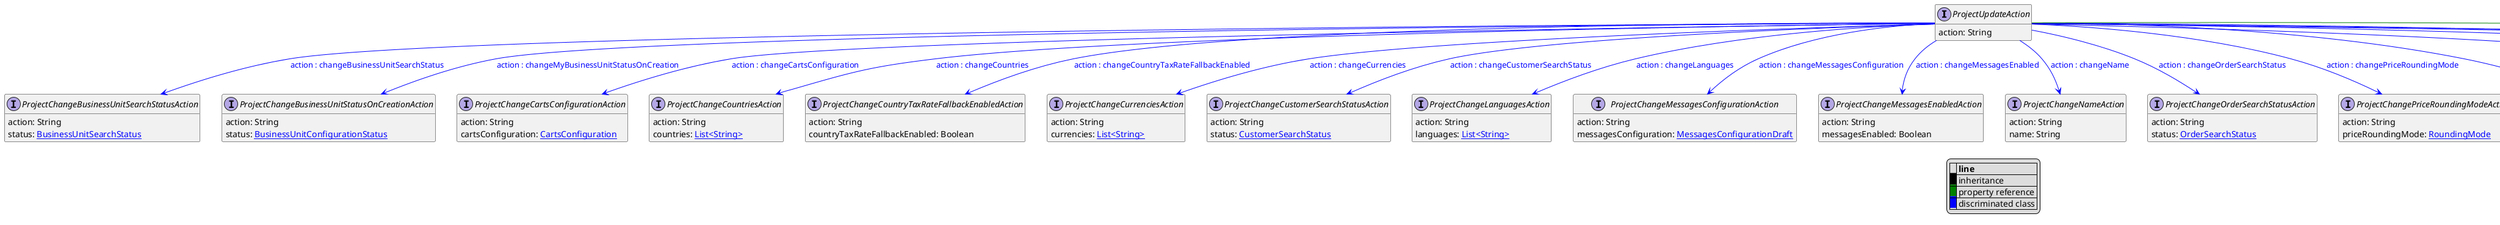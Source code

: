 @startuml

hide empty fields
hide empty methods
legend
|= |= line |
|<back:black>   </back>| inheritance |
|<back:green>   </back>| property reference |
|<back:blue>   </back>| discriminated class |
endlegend
interface ProjectUpdateAction [[ProjectUpdateAction.svg]]  {
    action: String
}


interface ProjectChangeBusinessUnitSearchStatusAction [[ProjectChangeBusinessUnitSearchStatusAction.svg]]  {
    action: String
    status: [[BusinessUnitSearchStatus.svg BusinessUnitSearchStatus]]
}
interface ProjectChangeBusinessUnitStatusOnCreationAction [[ProjectChangeBusinessUnitStatusOnCreationAction.svg]]  {
    action: String
    status: [[BusinessUnitConfigurationStatus.svg BusinessUnitConfigurationStatus]]
}
interface ProjectChangeCartsConfigurationAction [[ProjectChangeCartsConfigurationAction.svg]]  {
    action: String
    cartsConfiguration: [[CartsConfiguration.svg CartsConfiguration]]
}
interface ProjectChangeCountriesAction [[ProjectChangeCountriesAction.svg]]  {
    action: String
    countries: [[String.svg List<String>]]
}
interface ProjectChangeCountryTaxRateFallbackEnabledAction [[ProjectChangeCountryTaxRateFallbackEnabledAction.svg]]  {
    action: String
    countryTaxRateFallbackEnabled: Boolean
}
interface ProjectChangeCurrenciesAction [[ProjectChangeCurrenciesAction.svg]]  {
    action: String
    currencies: [[String.svg List<String>]]
}
interface ProjectChangeCustomerSearchStatusAction [[ProjectChangeCustomerSearchStatusAction.svg]]  {
    action: String
    status: [[CustomerSearchStatus.svg CustomerSearchStatus]]
}
interface ProjectChangeLanguagesAction [[ProjectChangeLanguagesAction.svg]]  {
    action: String
    languages: [[String.svg List<String>]]
}
interface ProjectChangeMessagesConfigurationAction [[ProjectChangeMessagesConfigurationAction.svg]]  {
    action: String
    messagesConfiguration: [[MessagesConfigurationDraft.svg MessagesConfigurationDraft]]
}
interface ProjectChangeMessagesEnabledAction [[ProjectChangeMessagesEnabledAction.svg]]  {
    action: String
    messagesEnabled: Boolean
}
interface ProjectChangeNameAction [[ProjectChangeNameAction.svg]]  {
    action: String
    name: String
}
interface ProjectChangeOrderSearchStatusAction [[ProjectChangeOrderSearchStatusAction.svg]]  {
    action: String
    status: [[OrderSearchStatus.svg OrderSearchStatus]]
}
interface ProjectChangePriceRoundingModeAction [[ProjectChangePriceRoundingModeAction.svg]]  {
    action: String
    priceRoundingMode: [[RoundingMode.svg RoundingMode]]
}
interface ProjectChangeProductSearchIndexingEnabledAction [[ProjectChangeProductSearchIndexingEnabledAction.svg]]  {
    action: String
    enabled: Boolean
    mode: [[ProductSearchIndexingMode.svg ProductSearchIndexingMode]]
}
interface ProjectChangeShoppingListsConfigurationAction [[ProjectChangeShoppingListsConfigurationAction.svg]]  {
    action: String
    shoppingListsConfiguration: [[ShoppingListsConfiguration.svg ShoppingListsConfiguration]]
}
interface ProjectChangeTaxRoundingModeAction [[ProjectChangeTaxRoundingModeAction.svg]]  {
    action: String
    taxRoundingMode: [[RoundingMode.svg RoundingMode]]
}
interface ProjectSetBusinessUnitAssociateRoleOnCreationAction [[ProjectSetBusinessUnitAssociateRoleOnCreationAction.svg]]  {
    action: String
    associateRole: [[AssociateRoleResourceIdentifier.svg AssociateRoleResourceIdentifier]]
}
interface ProjectSetExternalOAuthAction [[ProjectSetExternalOAuthAction.svg]]  {
    action: String
    externalOAuth: [[ExternalOAuth.svg ExternalOAuth]]
}
interface ProjectSetShippingRateInputTypeAction [[ProjectSetShippingRateInputTypeAction.svg]]  {
    action: String
    shippingRateInputType: [[ShippingRateInputType.svg ShippingRateInputType]]
}
interface ProjectUpdate [[ProjectUpdate.svg]]  {
    version: Long
    actions: [[ProjectUpdateAction.svg List<ProjectUpdateAction>]]
}
ProjectUpdateAction --> ProjectChangeBusinessUnitSearchStatusAction #blue;text:blue : "action : changeBusinessUnitSearchStatus"
ProjectUpdateAction --> ProjectChangeBusinessUnitStatusOnCreationAction #blue;text:blue : "action : changeMyBusinessUnitStatusOnCreation"
ProjectUpdateAction --> ProjectChangeCartsConfigurationAction #blue;text:blue : "action : changeCartsConfiguration"
ProjectUpdateAction --> ProjectChangeCountriesAction #blue;text:blue : "action : changeCountries"
ProjectUpdateAction --> ProjectChangeCountryTaxRateFallbackEnabledAction #blue;text:blue : "action : changeCountryTaxRateFallbackEnabled"
ProjectUpdateAction --> ProjectChangeCurrenciesAction #blue;text:blue : "action : changeCurrencies"
ProjectUpdateAction --> ProjectChangeCustomerSearchStatusAction #blue;text:blue : "action : changeCustomerSearchStatus"
ProjectUpdateAction --> ProjectChangeLanguagesAction #blue;text:blue : "action : changeLanguages"
ProjectUpdateAction --> ProjectChangeMessagesConfigurationAction #blue;text:blue : "action : changeMessagesConfiguration"
ProjectUpdateAction --> ProjectChangeMessagesEnabledAction #blue;text:blue : "action : changeMessagesEnabled"
ProjectUpdateAction --> ProjectChangeNameAction #blue;text:blue : "action : changeName"
ProjectUpdateAction --> ProjectChangeOrderSearchStatusAction #blue;text:blue : "action : changeOrderSearchStatus"
ProjectUpdateAction --> ProjectChangePriceRoundingModeAction #blue;text:blue : "action : changePriceRoundingMode"
ProjectUpdateAction --> ProjectChangeProductSearchIndexingEnabledAction #blue;text:blue : "action : changeProductSearchIndexingEnabled"
ProjectUpdateAction --> ProjectChangeShoppingListsConfigurationAction #blue;text:blue : "action : changeShoppingListsConfiguration"
ProjectUpdateAction --> ProjectChangeTaxRoundingModeAction #blue;text:blue : "action : changeTaxRoundingMode"
ProjectUpdateAction --> ProjectSetBusinessUnitAssociateRoleOnCreationAction #blue;text:blue : "action : setMyBusinessUnitAssociateRoleOnCreation"
ProjectUpdateAction --> ProjectSetExternalOAuthAction #blue;text:blue : "action : setExternalOAuth"
ProjectUpdateAction --> ProjectSetShippingRateInputTypeAction #blue;text:blue : "action : setShippingRateInputType"
ProjectUpdateAction --> ProjectUpdate #green;text:green : "actions"
@enduml
